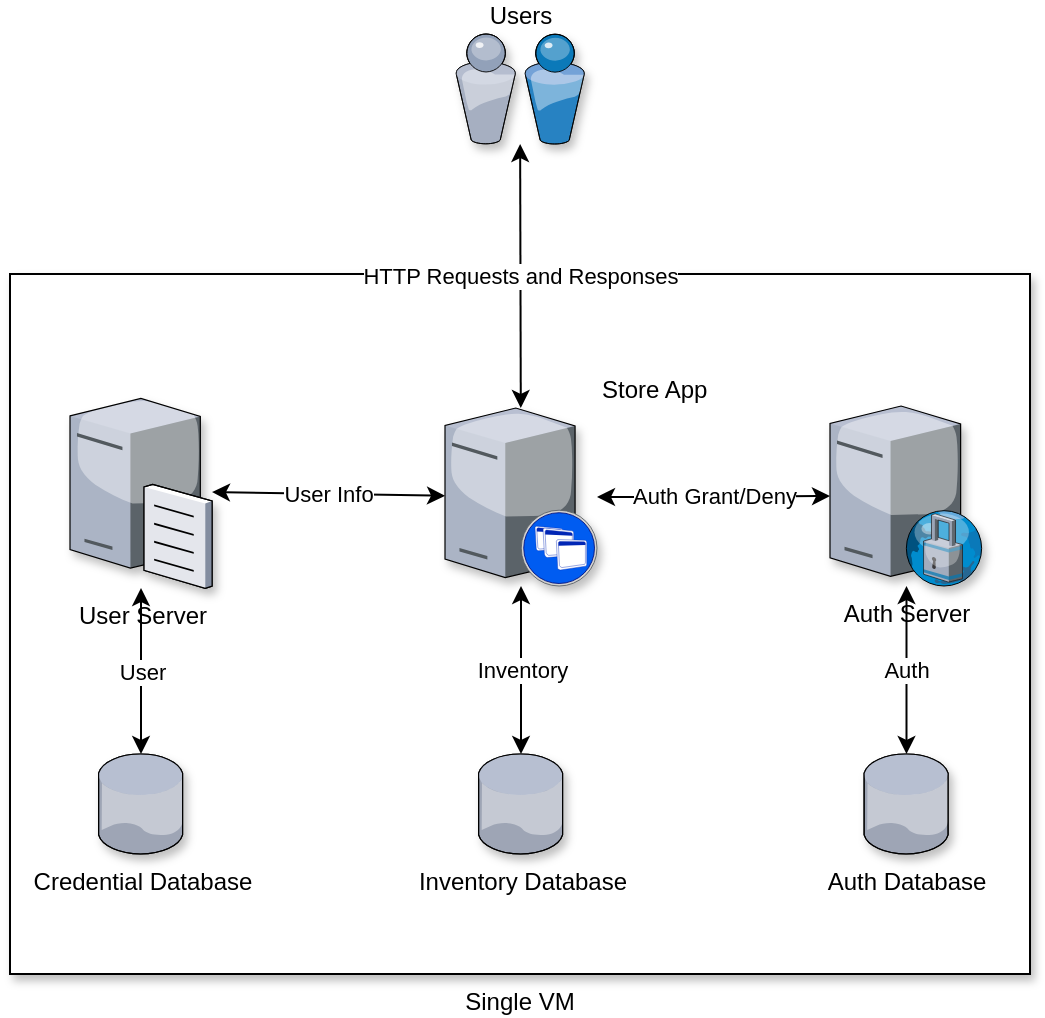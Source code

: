 <mxfile version="14.7.0" type="device"><diagram name="Page-1" id="822b0af5-4adb-64df-f703-e8dfc1f81529"><mxGraphModel dx="1038" dy="580" grid="1" gridSize="10" guides="1" tooltips="1" connect="1" arrows="1" fold="1" page="1" pageScale="1" pageWidth="1100" pageHeight="850" background="#ffffff" math="0" shadow="0"><root><mxCell id="0"/><mxCell id="1" parent="0"/><mxCell id="qooCzj0sSRNJPpl9ZEZt-58" value="Single VM" style="rounded=0;whiteSpace=wrap;html=1;shadow=1;strokeColor=#000000;fillColor=#ffffff;labelPosition=center;verticalLabelPosition=bottom;align=center;verticalAlign=top;" parent="1" vertex="1"><mxGeometry x="150" y="210" width="510" height="350" as="geometry"/></mxCell><mxCell id="qooCzj0sSRNJPpl9ZEZt-43" value="HTTP Requests and Responses" style="edgeStyle=none;rounded=0;orthogonalLoop=1;jettySize=auto;html=1;startArrow=classic;startFill=1;" parent="1" source="qooCzj0sSRNJPpl9ZEZt-1" target="qooCzj0sSRNJPpl9ZEZt-18" edge="1"><mxGeometry relative="1" as="geometry"><mxPoint x="850" y="130.616" as="targetPoint"/></mxGeometry></mxCell><mxCell id="qooCzj0sSRNJPpl9ZEZt-1" value="Users" style="verticalLabelPosition=top;aspect=fixed;html=1;verticalAlign=bottom;strokeColor=none;align=center;outlineConnect=0;shape=mxgraph.citrix.users;shadow=1;labelPosition=center;" parent="1" vertex="1"><mxGeometry x="372.75" y="90" width="64.5" height="55" as="geometry"/></mxCell><mxCell id="qooCzj0sSRNJPpl9ZEZt-26" value="Inventory" style="edgeStyle=none;rounded=0;orthogonalLoop=1;jettySize=auto;html=1;startArrow=classic;startFill=1;" parent="1" source="qooCzj0sSRNJPpl9ZEZt-4" target="qooCzj0sSRNJPpl9ZEZt-18" edge="1"><mxGeometry relative="1" as="geometry"><mxPoint x="410" y="277" as="targetPoint"/><mxPoint x="406" y="430" as="sourcePoint"/></mxGeometry></mxCell><mxCell id="qooCzj0sSRNJPpl9ZEZt-4" value="Inventory&amp;nbsp;Database" style="verticalLabelPosition=bottom;aspect=fixed;html=1;verticalAlign=top;strokeColor=none;align=center;outlineConnect=0;shape=mxgraph.citrix.database;shadow=1;" parent="1" vertex="1"><mxGeometry x="384.25" y="450" width="42.5" height="50" as="geometry"/></mxCell><mxCell id="qooCzj0sSRNJPpl9ZEZt-29" value="Auth" style="edgeStyle=none;rounded=0;orthogonalLoop=1;jettySize=auto;html=1;startArrow=classic;startFill=1;" parent="1" source="qooCzj0sSRNJPpl9ZEZt-14" target="hdBdec8xgIzY8r4b2-5_-2" edge="1"><mxGeometry relative="1" as="geometry"><mxPoint x="580" y="450" as="targetPoint"/></mxGeometry></mxCell><mxCell id="qooCzj0sSRNJPpl9ZEZt-14" value="Auth Server" style="verticalLabelPosition=bottom;aspect=fixed;html=1;verticalAlign=top;strokeColor=none;align=center;outlineConnect=0;shape=mxgraph.citrix.proxy_server;fillColor=#ffffff;shadow=1;" parent="1" vertex="1"><mxGeometry x="560" y="276" width="76.5" height="90" as="geometry"/></mxCell><mxCell id="qooCzj0sSRNJPpl9ZEZt-28" value="User" style="edgeStyle=none;rounded=0;orthogonalLoop=1;jettySize=auto;html=1;startArrow=classic;startFill=1;" parent="1" source="qooCzj0sSRNJPpl9ZEZt-16" target="hdBdec8xgIzY8r4b2-5_-1" edge="1"><mxGeometry relative="1" as="geometry"><mxPoint x="230" y="440" as="targetPoint"/></mxGeometry></mxCell><mxCell id="qooCzj0sSRNJPpl9ZEZt-16" value="User Server" style="verticalLabelPosition=bottom;aspect=fixed;html=1;verticalAlign=top;strokeColor=none;align=center;outlineConnect=0;shape=mxgraph.citrix.file_server;fillColor=#ffffff;shadow=1;" parent="1" vertex="1"><mxGeometry x="180" y="270" width="71" height="97" as="geometry"/></mxCell><mxCell id="qooCzj0sSRNJPpl9ZEZt-22" value="Auth Grant/Deny" style="edgeStyle=orthogonalEdgeStyle;rounded=0;orthogonalLoop=1;jettySize=auto;html=1;startArrow=classic;startFill=1;" parent="1" source="qooCzj0sSRNJPpl9ZEZt-18" target="qooCzj0sSRNJPpl9ZEZt-14" edge="1"><mxGeometry relative="1" as="geometry"/></mxCell><mxCell id="qooCzj0sSRNJPpl9ZEZt-24" value="User Info" style="rounded=0;orthogonalLoop=1;jettySize=auto;html=1;startArrow=classic;startFill=1;" parent="1" source="qooCzj0sSRNJPpl9ZEZt-18" target="qooCzj0sSRNJPpl9ZEZt-16" edge="1"><mxGeometry relative="1" as="geometry"/></mxCell><mxCell id="qooCzj0sSRNJPpl9ZEZt-18" value="Store App" style="verticalLabelPosition=top;aspect=fixed;html=1;verticalAlign=bottom;strokeColor=none;align=left;outlineConnect=0;shape=mxgraph.citrix.xenapp_server;fillColor=#ffffff;shadow=1;labelPosition=right;" parent="1" vertex="1"><mxGeometry x="367.5" y="277" width="76" height="89" as="geometry"/></mxCell><mxCell id="hdBdec8xgIzY8r4b2-5_-1" value="Credential Database" style="verticalLabelPosition=bottom;aspect=fixed;html=1;verticalAlign=top;strokeColor=none;align=center;outlineConnect=0;shape=mxgraph.citrix.database;shadow=1;" vertex="1" parent="1"><mxGeometry x="194.25" y="450" width="42.5" height="50" as="geometry"/></mxCell><mxCell id="hdBdec8xgIzY8r4b2-5_-2" value="Auth&amp;nbsp;Database" style="verticalLabelPosition=bottom;aspect=fixed;html=1;verticalAlign=top;strokeColor=none;align=center;outlineConnect=0;shape=mxgraph.citrix.database;shadow=1;" vertex="1" parent="1"><mxGeometry x="577" y="450" width="42.5" height="50" as="geometry"/></mxCell></root></mxGraphModel></diagram></mxfile>